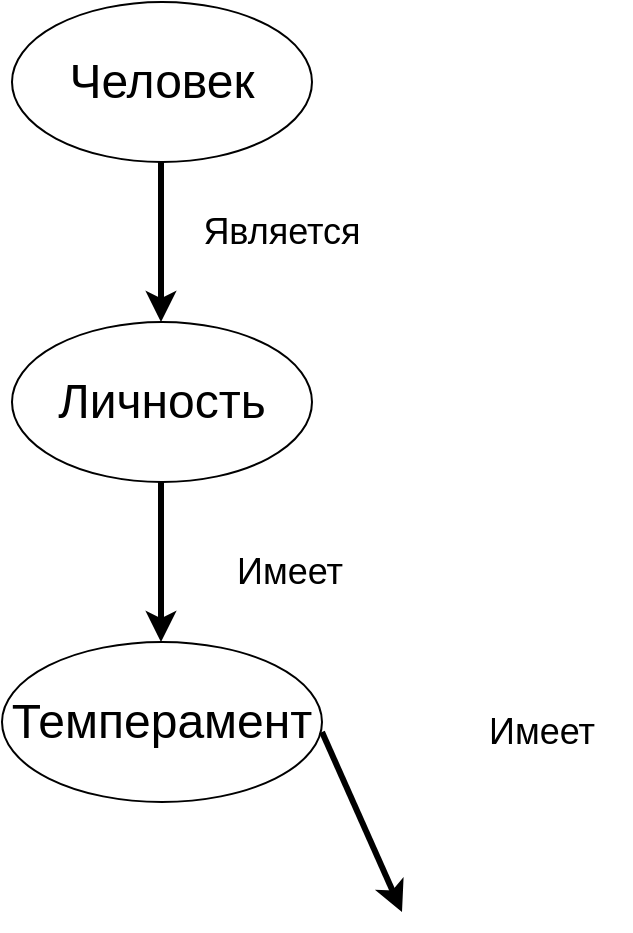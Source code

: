 <mxfile version="25.0.3">
  <diagram name="Страница — 1" id="UBcZNj0CW8v7sl9Pv-SL">
    <mxGraphModel dx="653" dy="936" grid="1" gridSize="10" guides="1" tooltips="1" connect="1" arrows="1" fold="1" page="1" pageScale="1" pageWidth="827" pageHeight="1169" math="0" shadow="0">
      <root>
        <mxCell id="0" />
        <mxCell id="1" parent="0" />
        <mxCell id="ywPE58ERe0Zjie2IHpUZ-2" value="" style="endArrow=classic;html=1;rounded=0;fontSize=12;strokeWidth=3;" edge="1" parent="1">
          <mxGeometry width="50" height="50" relative="1" as="geometry">
            <mxPoint x="394.5" y="210" as="sourcePoint" />
            <mxPoint x="394.5" y="290" as="targetPoint" />
          </mxGeometry>
        </mxCell>
        <mxCell id="ywPE58ERe0Zjie2IHpUZ-3" value="Человек" style="ellipse;whiteSpace=wrap;html=1;fontSize=24;" vertex="1" parent="1">
          <mxGeometry x="320" y="130" width="150" height="80" as="geometry" />
        </mxCell>
        <mxCell id="ywPE58ERe0Zjie2IHpUZ-6" value="Личность" style="ellipse;whiteSpace=wrap;html=1;fontSize=24;" vertex="1" parent="1">
          <mxGeometry x="320" y="290" width="150" height="80" as="geometry" />
        </mxCell>
        <mxCell id="ywPE58ERe0Zjie2IHpUZ-8" value="Темперамент" style="ellipse;whiteSpace=wrap;html=1;fontSize=24;" vertex="1" parent="1">
          <mxGeometry x="315" y="450" width="160" height="80" as="geometry" />
        </mxCell>
        <mxCell id="ywPE58ERe0Zjie2IHpUZ-9" value="" style="endArrow=classic;html=1;rounded=0;fontSize=12;strokeWidth=3;" edge="1" parent="1">
          <mxGeometry width="50" height="50" relative="1" as="geometry">
            <mxPoint x="394.5" y="370" as="sourcePoint" />
            <mxPoint x="394.5" y="450" as="targetPoint" />
          </mxGeometry>
        </mxCell>
        <mxCell id="ywPE58ERe0Zjie2IHpUZ-10" value="Является" style="text;html=1;align=center;verticalAlign=middle;whiteSpace=wrap;rounded=0;fontSize=18;" vertex="1" parent="1">
          <mxGeometry x="410" y="230" width="90" height="30" as="geometry" />
        </mxCell>
        <mxCell id="ywPE58ERe0Zjie2IHpUZ-11" value="Имеет" style="text;html=1;align=center;verticalAlign=middle;whiteSpace=wrap;rounded=0;fontSize=18;" vertex="1" parent="1">
          <mxGeometry x="414" y="400" width="90" height="30" as="geometry" />
        </mxCell>
        <mxCell id="ywPE58ERe0Zjie2IHpUZ-12" value="" style="endArrow=classic;html=1;rounded=0;fontSize=12;strokeWidth=3;" edge="1" parent="1">
          <mxGeometry width="50" height="50" relative="1" as="geometry">
            <mxPoint x="475" y="495" as="sourcePoint" />
            <mxPoint x="515" y="585" as="targetPoint" />
          </mxGeometry>
        </mxCell>
        <mxCell id="ywPE58ERe0Zjie2IHpUZ-13" value="Имеет" style="text;html=1;align=center;verticalAlign=middle;whiteSpace=wrap;rounded=0;fontSize=18;" vertex="1" parent="1">
          <mxGeometry x="539.5" y="480" width="90" height="30" as="geometry" />
        </mxCell>
      </root>
    </mxGraphModel>
  </diagram>
</mxfile>
